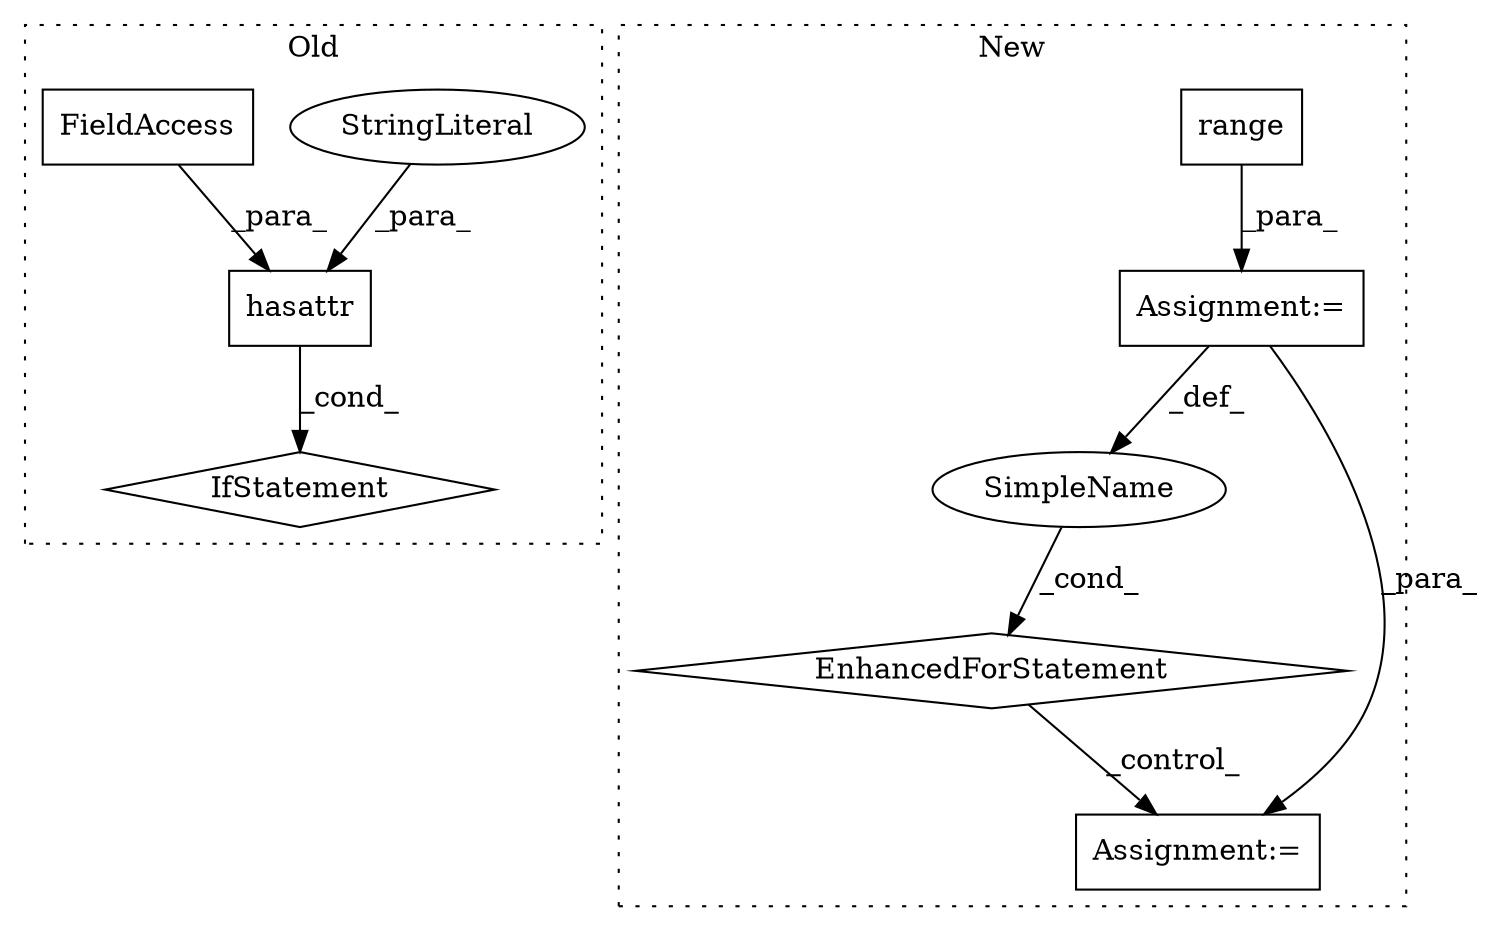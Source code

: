 digraph G {
subgraph cluster0 {
1 [label="hasattr" a="32" s="1806,1837" l="8,1" shape="box"];
3 [label="IfStatement" a="25" s="1802,1838" l="4,2" shape="diamond"];
4 [label="StringLiteral" a="45" s="1830" l="7" shape="ellipse"];
7 [label="FieldAccess" a="22" s="1814" l="15" shape="box"];
label = "Old";
style="dotted";
}
subgraph cluster1 {
2 [label="range" a="32" s="2266,2293" l="6,1" shape="box"];
5 [label="EnhancedForStatement" a="70" s="2195,2294" l="61,2" shape="diamond"];
6 [label="Assignment:=" a="7" s="2195,2294" l="61,2" shape="box"];
8 [label="SimpleName" a="42" s="2260" l="3" shape="ellipse"];
9 [label="Assignment:=" a="7" s="2461" l="1" shape="box"];
label = "New";
style="dotted";
}
1 -> 3 [label="_cond_"];
2 -> 6 [label="_para_"];
4 -> 1 [label="_para_"];
5 -> 9 [label="_control_"];
6 -> 8 [label="_def_"];
6 -> 9 [label="_para_"];
7 -> 1 [label="_para_"];
8 -> 5 [label="_cond_"];
}